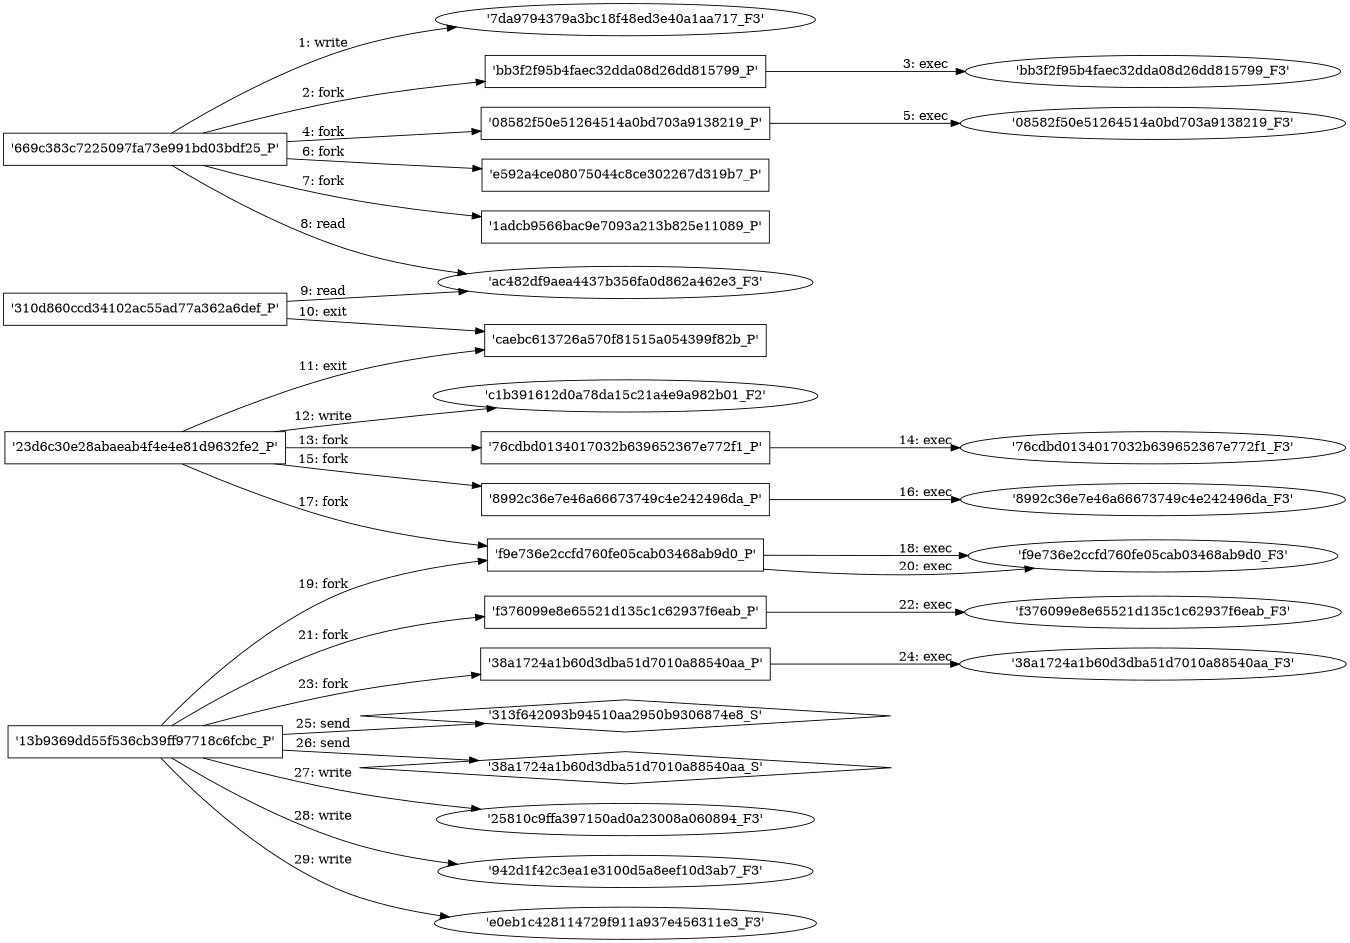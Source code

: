 digraph "D:\Learning\Paper\apt\基于CTI的攻击预警\Dataset\攻击图\ASGfromALLCTI\Bypassing MiniUPnP Stack Smashing Protection.dot" {
rankdir="LR"
size="9"
fixedsize="false"
splines="true"
nodesep=0.3
ranksep=0
fontsize=10
overlap="scalexy"
engine= "neato"
	"'7da9794379a3bc18f48ed3e40a1aa717_F3'" [node_type=file shape=ellipse]
	"'669c383c7225097fa73e991bd03bdf25_P'" [node_type=Process shape=box]
	"'669c383c7225097fa73e991bd03bdf25_P'" -> "'7da9794379a3bc18f48ed3e40a1aa717_F3'" [label="1: write"]
	"'669c383c7225097fa73e991bd03bdf25_P'" [node_type=Process shape=box]
	"'bb3f2f95b4faec32dda08d26dd815799_P'" [node_type=Process shape=box]
	"'669c383c7225097fa73e991bd03bdf25_P'" -> "'bb3f2f95b4faec32dda08d26dd815799_P'" [label="2: fork"]
	"'bb3f2f95b4faec32dda08d26dd815799_P'" [node_type=Process shape=box]
	"'bb3f2f95b4faec32dda08d26dd815799_F3'" [node_type=File shape=ellipse]
	"'bb3f2f95b4faec32dda08d26dd815799_P'" -> "'bb3f2f95b4faec32dda08d26dd815799_F3'" [label="3: exec"]
	"'669c383c7225097fa73e991bd03bdf25_P'" [node_type=Process shape=box]
	"'08582f50e51264514a0bd703a9138219_P'" [node_type=Process shape=box]
	"'669c383c7225097fa73e991bd03bdf25_P'" -> "'08582f50e51264514a0bd703a9138219_P'" [label="4: fork"]
	"'08582f50e51264514a0bd703a9138219_P'" [node_type=Process shape=box]
	"'08582f50e51264514a0bd703a9138219_F3'" [node_type=File shape=ellipse]
	"'08582f50e51264514a0bd703a9138219_P'" -> "'08582f50e51264514a0bd703a9138219_F3'" [label="5: exec"]
	"'669c383c7225097fa73e991bd03bdf25_P'" [node_type=Process shape=box]
	"'e592a4ce08075044c8ce302267d319b7_P'" [node_type=Process shape=box]
	"'669c383c7225097fa73e991bd03bdf25_P'" -> "'e592a4ce08075044c8ce302267d319b7_P'" [label="6: fork"]
	"'669c383c7225097fa73e991bd03bdf25_P'" [node_type=Process shape=box]
	"'1adcb9566bac9e7093a213b825e11089_P'" [node_type=Process shape=box]
	"'669c383c7225097fa73e991bd03bdf25_P'" -> "'1adcb9566bac9e7093a213b825e11089_P'" [label="7: fork"]
	"'ac482df9aea4437b356fa0d862a462e3_F3'" [node_type=file shape=ellipse]
	"'669c383c7225097fa73e991bd03bdf25_P'" [node_type=Process shape=box]
	"'669c383c7225097fa73e991bd03bdf25_P'" -> "'ac482df9aea4437b356fa0d862a462e3_F3'" [label="8: read"]
	"'ac482df9aea4437b356fa0d862a462e3_F3'" [node_type=file shape=ellipse]
	"'310d860ccd34102ac55ad77a362a6def_P'" [node_type=Process shape=box]
	"'310d860ccd34102ac55ad77a362a6def_P'" -> "'ac482df9aea4437b356fa0d862a462e3_F3'" [label="9: read"]
	"'310d860ccd34102ac55ad77a362a6def_P'" [node_type=Process shape=box]
	"'caebc613726a570f81515a054399f82b_P'" [node_type=Process shape=box]
	"'310d860ccd34102ac55ad77a362a6def_P'" -> "'caebc613726a570f81515a054399f82b_P'" [label="10: exit"]
	"'23d6c30e28abaeab4f4e4e81d9632fe2_P'" [node_type=Process shape=box]
	"'caebc613726a570f81515a054399f82b_P'" [node_type=Process shape=box]
	"'23d6c30e28abaeab4f4e4e81d9632fe2_P'" -> "'caebc613726a570f81515a054399f82b_P'" [label="11: exit"]
	"'c1b391612d0a78da15c21a4e9a982b01_F2'" [node_type=file shape=ellipse]
	"'23d6c30e28abaeab4f4e4e81d9632fe2_P'" [node_type=Process shape=box]
	"'23d6c30e28abaeab4f4e4e81d9632fe2_P'" -> "'c1b391612d0a78da15c21a4e9a982b01_F2'" [label="12: write"]
	"'23d6c30e28abaeab4f4e4e81d9632fe2_P'" [node_type=Process shape=box]
	"'76cdbd0134017032b639652367e772f1_P'" [node_type=Process shape=box]
	"'23d6c30e28abaeab4f4e4e81d9632fe2_P'" -> "'76cdbd0134017032b639652367e772f1_P'" [label="13: fork"]
	"'76cdbd0134017032b639652367e772f1_P'" [node_type=Process shape=box]
	"'76cdbd0134017032b639652367e772f1_F3'" [node_type=File shape=ellipse]
	"'76cdbd0134017032b639652367e772f1_P'" -> "'76cdbd0134017032b639652367e772f1_F3'" [label="14: exec"]
	"'23d6c30e28abaeab4f4e4e81d9632fe2_P'" [node_type=Process shape=box]
	"'8992c36e7e46a66673749c4e242496da_P'" [node_type=Process shape=box]
	"'23d6c30e28abaeab4f4e4e81d9632fe2_P'" -> "'8992c36e7e46a66673749c4e242496da_P'" [label="15: fork"]
	"'8992c36e7e46a66673749c4e242496da_P'" [node_type=Process shape=box]
	"'8992c36e7e46a66673749c4e242496da_F3'" [node_type=File shape=ellipse]
	"'8992c36e7e46a66673749c4e242496da_P'" -> "'8992c36e7e46a66673749c4e242496da_F3'" [label="16: exec"]
	"'23d6c30e28abaeab4f4e4e81d9632fe2_P'" [node_type=Process shape=box]
	"'f9e736e2ccfd760fe05cab03468ab9d0_P'" [node_type=Process shape=box]
	"'23d6c30e28abaeab4f4e4e81d9632fe2_P'" -> "'f9e736e2ccfd760fe05cab03468ab9d0_P'" [label="17: fork"]
	"'f9e736e2ccfd760fe05cab03468ab9d0_P'" [node_type=Process shape=box]
	"'f9e736e2ccfd760fe05cab03468ab9d0_F3'" [node_type=File shape=ellipse]
	"'f9e736e2ccfd760fe05cab03468ab9d0_P'" -> "'f9e736e2ccfd760fe05cab03468ab9d0_F3'" [label="18: exec"]
	"'13b9369dd55f536cb39ff97718c6fcbc_P'" [node_type=Process shape=box]
	"'f9e736e2ccfd760fe05cab03468ab9d0_P'" [node_type=Process shape=box]
	"'13b9369dd55f536cb39ff97718c6fcbc_P'" -> "'f9e736e2ccfd760fe05cab03468ab9d0_P'" [label="19: fork"]
	"'f9e736e2ccfd760fe05cab03468ab9d0_P'" [node_type=Process shape=box]
	"'f9e736e2ccfd760fe05cab03468ab9d0_F3'" [node_type=File shape=ellipse]
	"'f9e736e2ccfd760fe05cab03468ab9d0_P'" -> "'f9e736e2ccfd760fe05cab03468ab9d0_F3'" [label="20: exec"]
	"'13b9369dd55f536cb39ff97718c6fcbc_P'" [node_type=Process shape=box]
	"'f376099e8e65521d135c1c62937f6eab_P'" [node_type=Process shape=box]
	"'13b9369dd55f536cb39ff97718c6fcbc_P'" -> "'f376099e8e65521d135c1c62937f6eab_P'" [label="21: fork"]
	"'f376099e8e65521d135c1c62937f6eab_P'" [node_type=Process shape=box]
	"'f376099e8e65521d135c1c62937f6eab_F3'" [node_type=File shape=ellipse]
	"'f376099e8e65521d135c1c62937f6eab_P'" -> "'f376099e8e65521d135c1c62937f6eab_F3'" [label="22: exec"]
	"'13b9369dd55f536cb39ff97718c6fcbc_P'" [node_type=Process shape=box]
	"'38a1724a1b60d3dba51d7010a88540aa_P'" [node_type=Process shape=box]
	"'13b9369dd55f536cb39ff97718c6fcbc_P'" -> "'38a1724a1b60d3dba51d7010a88540aa_P'" [label="23: fork"]
	"'38a1724a1b60d3dba51d7010a88540aa_P'" [node_type=Process shape=box]
	"'38a1724a1b60d3dba51d7010a88540aa_F3'" [node_type=File shape=ellipse]
	"'38a1724a1b60d3dba51d7010a88540aa_P'" -> "'38a1724a1b60d3dba51d7010a88540aa_F3'" [label="24: exec"]
	"'313f642093b94510aa2950b9306874e8_S'" [node_type=Socket shape=diamond]
	"'13b9369dd55f536cb39ff97718c6fcbc_P'" [node_type=Process shape=box]
	"'13b9369dd55f536cb39ff97718c6fcbc_P'" -> "'313f642093b94510aa2950b9306874e8_S'" [label="25: send"]
	"'38a1724a1b60d3dba51d7010a88540aa_S'" [node_type=Socket shape=diamond]
	"'13b9369dd55f536cb39ff97718c6fcbc_P'" [node_type=Process shape=box]
	"'13b9369dd55f536cb39ff97718c6fcbc_P'" -> "'38a1724a1b60d3dba51d7010a88540aa_S'" [label="26: send"]
	"'25810c9ffa397150ad0a23008a060894_F3'" [node_type=file shape=ellipse]
	"'13b9369dd55f536cb39ff97718c6fcbc_P'" [node_type=Process shape=box]
	"'13b9369dd55f536cb39ff97718c6fcbc_P'" -> "'25810c9ffa397150ad0a23008a060894_F3'" [label="27: write"]
	"'942d1f42c3ea1e3100d5a8eef10d3ab7_F3'" [node_type=file shape=ellipse]
	"'13b9369dd55f536cb39ff97718c6fcbc_P'" [node_type=Process shape=box]
	"'13b9369dd55f536cb39ff97718c6fcbc_P'" -> "'942d1f42c3ea1e3100d5a8eef10d3ab7_F3'" [label="28: write"]
	"'e0eb1c428114729f911a937e456311e3_F3'" [node_type=file shape=ellipse]
	"'13b9369dd55f536cb39ff97718c6fcbc_P'" [node_type=Process shape=box]
	"'13b9369dd55f536cb39ff97718c6fcbc_P'" -> "'e0eb1c428114729f911a937e456311e3_F3'" [label="29: write"]
}
